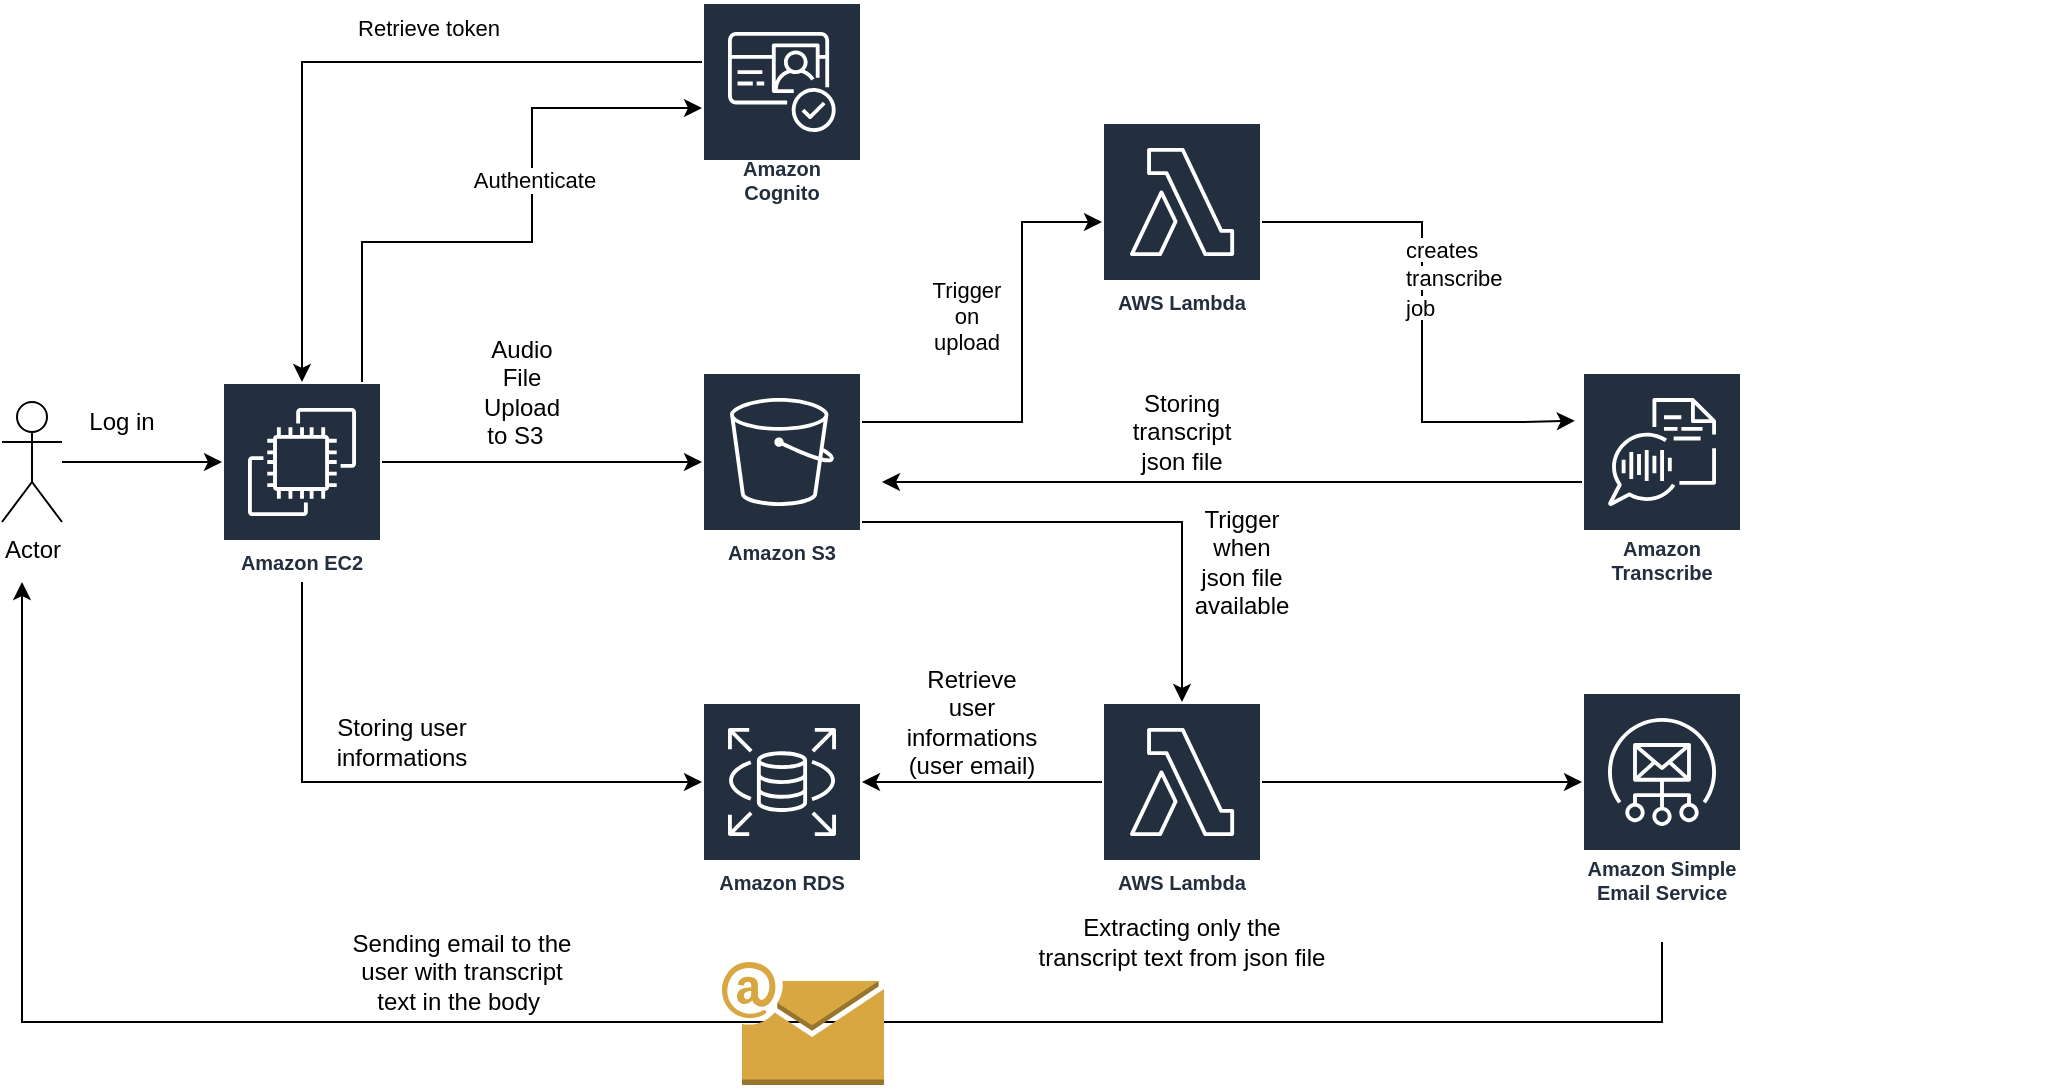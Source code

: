 <mxfile version="15.2.9" type="device"><diagram id="Ht1M8jgEwFfnCIfOTk4-" name="Page-1"><mxGraphModel dx="1483" dy="744" grid="1" gridSize="10" guides="1" tooltips="1" connect="1" arrows="1" fold="1" page="1" pageScale="1" pageWidth="1169" pageHeight="827" math="0" shadow="0"><root><mxCell id="0"/><mxCell id="1" parent="0"/><mxCell id="dEg_c9SC_idip2AH32Oq-13" value="" style="edgeStyle=orthogonalEdgeStyle;rounded=0;orthogonalLoop=1;jettySize=auto;html=1;entryX=0;entryY=0.45;entryDx=0;entryDy=0;entryPerimeter=0;" edge="1" parent="1" source="dEg_c9SC_idip2AH32Oq-2" target="dEg_c9SC_idip2AH32Oq-11"><mxGeometry relative="1" as="geometry"><mxPoint x="280" y="250" as="targetPoint"/><Array as="points"><mxPoint x="240" y="240"/><mxPoint x="240" y="240"/></Array></mxGeometry></mxCell><mxCell id="dEg_c9SC_idip2AH32Oq-37" value="" style="edgeStyle=none;rounded=0;orthogonalLoop=1;jettySize=auto;html=1;" edge="1" parent="1" source="dEg_c9SC_idip2AH32Oq-2"><mxGeometry relative="1" as="geometry"><mxPoint x="360" y="400" as="targetPoint"/><Array as="points"><mxPoint x="160" y="400"/></Array></mxGeometry></mxCell><mxCell id="dEg_c9SC_idip2AH32Oq-2" value="Amazon EC2" style="sketch=0;outlineConnect=0;fontColor=#232F3E;gradientColor=none;strokeColor=#ffffff;fillColor=#232F3E;dashed=0;verticalLabelPosition=middle;verticalAlign=bottom;align=center;html=1;whiteSpace=wrap;fontSize=10;fontStyle=1;spacing=3;shape=mxgraph.aws4.productIcon;prIcon=mxgraph.aws4.ec2;" vertex="1" parent="1"><mxGeometry x="120" y="200" width="80" height="100" as="geometry"/></mxCell><mxCell id="dEg_c9SC_idip2AH32Oq-26" value="" style="rounded=0;orthogonalLoop=1;jettySize=auto;html=1;entryX=-0.045;entryY=0.222;entryDx=0;entryDy=0;entryPerimeter=0;" edge="1" parent="1" source="dEg_c9SC_idip2AH32Oq-3" target="dEg_c9SC_idip2AH32Oq-5"><mxGeometry relative="1" as="geometry"><mxPoint x="790" y="220" as="targetPoint"/><Array as="points"><mxPoint x="720" y="120"/><mxPoint x="720" y="220"/><mxPoint x="770" y="220"/></Array></mxGeometry></mxCell><mxCell id="dEg_c9SC_idip2AH32Oq-3" value="AWS Lambda" style="sketch=0;outlineConnect=0;fontColor=#232F3E;gradientColor=none;strokeColor=#ffffff;fillColor=#232F3E;dashed=0;verticalLabelPosition=middle;verticalAlign=bottom;align=center;html=1;whiteSpace=wrap;fontSize=10;fontStyle=1;spacing=3;shape=mxgraph.aws4.productIcon;prIcon=mxgraph.aws4.lambda;" vertex="1" parent="1"><mxGeometry x="560" y="70" width="80" height="100" as="geometry"/></mxCell><mxCell id="dEg_c9SC_idip2AH32Oq-44" value="" style="edgeStyle=none;rounded=0;orthogonalLoop=1;jettySize=auto;html=1;" edge="1" parent="1" source="dEg_c9SC_idip2AH32Oq-5"><mxGeometry relative="1" as="geometry"><mxPoint x="450" y="250" as="targetPoint"/></mxGeometry></mxCell><mxCell id="dEg_c9SC_idip2AH32Oq-5" value="Amazon Transcribe" style="sketch=0;outlineConnect=0;fontColor=#232F3E;gradientColor=none;strokeColor=#ffffff;fillColor=#232F3E;dashed=0;verticalLabelPosition=middle;verticalAlign=bottom;align=center;html=1;whiteSpace=wrap;fontSize=10;fontStyle=1;spacing=3;shape=mxgraph.aws4.productIcon;prIcon=mxgraph.aws4.transcribe;" vertex="1" parent="1"><mxGeometry x="800" y="195" width="80" height="110" as="geometry"/></mxCell><mxCell id="dEg_c9SC_idip2AH32Oq-23" value="" style="edgeStyle=orthogonalEdgeStyle;rounded=0;orthogonalLoop=1;jettySize=auto;html=1;" edge="1" parent="1" source="dEg_c9SC_idip2AH32Oq-11" target="dEg_c9SC_idip2AH32Oq-3"><mxGeometry relative="1" as="geometry"><mxPoint x="610" y="240" as="targetPoint"/><Array as="points"><mxPoint x="520" y="220"/><mxPoint x="520" y="120"/></Array></mxGeometry></mxCell><mxCell id="dEg_c9SC_idip2AH32Oq-57" value="" style="edgeStyle=orthogonalEdgeStyle;rounded=0;orthogonalLoop=1;jettySize=auto;html=1;" edge="1" parent="1" source="dEg_c9SC_idip2AH32Oq-11" target="dEg_c9SC_idip2AH32Oq-39"><mxGeometry relative="1" as="geometry"><mxPoint x="520" y="245" as="targetPoint"/><Array as="points"><mxPoint x="600" y="270"/></Array></mxGeometry></mxCell><mxCell id="dEg_c9SC_idip2AH32Oq-11" value="Amazon S3" style="sketch=0;outlineConnect=0;fontColor=#232F3E;gradientColor=none;strokeColor=#ffffff;fillColor=#232F3E;dashed=0;verticalLabelPosition=middle;verticalAlign=bottom;align=center;html=1;whiteSpace=wrap;fontSize=10;fontStyle=1;spacing=3;shape=mxgraph.aws4.productIcon;prIcon=mxgraph.aws4.s3;" vertex="1" parent="1"><mxGeometry x="360" y="195" width="80" height="100" as="geometry"/></mxCell><mxCell id="dEg_c9SC_idip2AH32Oq-14" value="Audio File Upload to S3&amp;nbsp;&amp;nbsp;" style="text;html=1;strokeColor=none;fillColor=none;align=center;verticalAlign=middle;whiteSpace=wrap;rounded=0;" vertex="1" parent="1"><mxGeometry x="250" y="195" width="40" height="20" as="geometry"/></mxCell><mxCell id="dEg_c9SC_idip2AH32Oq-16" value="Amazon RDS" style="sketch=0;outlineConnect=0;fontColor=#232F3E;gradientColor=none;strokeColor=#ffffff;fillColor=#232F3E;dashed=0;verticalLabelPosition=middle;verticalAlign=bottom;align=center;html=1;whiteSpace=wrap;fontSize=10;fontStyle=1;spacing=3;shape=mxgraph.aws4.productIcon;prIcon=mxgraph.aws4.rds;" vertex="1" parent="1"><mxGeometry x="360" y="360" width="80" height="100" as="geometry"/></mxCell><mxCell id="dEg_c9SC_idip2AH32Oq-17" value="Amazon Cognito" style="outlineConnect=0;fontColor=#232F3E;gradientColor=none;strokeColor=#ffffff;fillColor=#232F3E;dashed=0;verticalLabelPosition=middle;verticalAlign=bottom;align=center;html=1;whiteSpace=wrap;fontSize=10;fontStyle=1;spacing=3;shape=mxgraph.aws4.productIcon;prIcon=mxgraph.aws4.cognito;" vertex="1" parent="1"><mxGeometry x="360" y="10.003" width="80" height="105.417" as="geometry"/></mxCell><mxCell id="dEg_c9SC_idip2AH32Oq-18" style="edgeStyle=orthogonalEdgeStyle;rounded=0;orthogonalLoop=1;jettySize=auto;html=1;" edge="1" parent="1" source="dEg_c9SC_idip2AH32Oq-17" target="dEg_c9SC_idip2AH32Oq-2"><mxGeometry relative="1" as="geometry"><mxPoint x="160" y="160" as="targetPoint"/><Array as="points"><mxPoint x="160" y="40"/></Array><mxPoint x="225" y="40" as="sourcePoint"/></mxGeometry></mxCell><mxCell id="dEg_c9SC_idip2AH32Oq-19" value="Retrieve token" style="edgeLabel;html=1;align=center;verticalAlign=middle;resizable=0;points=[];" vertex="1" connectable="0" parent="dEg_c9SC_idip2AH32Oq-18"><mxGeometry x="-0.397" y="1" relative="1" as="geometry"><mxPoint x="-29" y="-18" as="offset"/></mxGeometry></mxCell><mxCell id="dEg_c9SC_idip2AH32Oq-20" style="edgeStyle=orthogonalEdgeStyle;rounded=0;orthogonalLoop=1;jettySize=auto;html=1;" edge="1" parent="1" target="dEg_c9SC_idip2AH32Oq-17"><mxGeometry relative="1" as="geometry"><mxPoint x="190" y="200" as="sourcePoint"/><Array as="points"><mxPoint x="190" y="130"/><mxPoint x="275" y="130"/><mxPoint x="275" y="63"/></Array><mxPoint x="280" y="80" as="targetPoint"/></mxGeometry></mxCell><mxCell id="dEg_c9SC_idip2AH32Oq-21" value="Authenticate" style="edgeLabel;html=1;align=center;verticalAlign=middle;resizable=0;points=[];" vertex="1" connectable="0" parent="dEg_c9SC_idip2AH32Oq-20"><mxGeometry x="0.213" y="-1" relative="1" as="geometry"><mxPoint as="offset"/></mxGeometry></mxCell><mxCell id="dEg_c9SC_idip2AH32Oq-24" value="Trigger &lt;br&gt;on &lt;br&gt;upload" style="edgeLabel;html=1;align=center;verticalAlign=middle;resizable=0;points=[];" vertex="1" connectable="0" parent="1"><mxGeometry x="1040" y="400.0" as="geometry"><mxPoint x="-548" y="-233" as="offset"/></mxGeometry></mxCell><mxCell id="dEg_c9SC_idip2AH32Oq-30" value="&lt;span style=&quot;color: rgb(0 , 0 , 0) ; font-family: &amp;#34;helvetica&amp;#34; ; font-size: 11px ; font-style: normal ; font-weight: 400 ; letter-spacing: normal ; text-align: center ; text-indent: 0px ; text-transform: none ; word-spacing: 0px ; background-color: rgb(255 , 255 , 255) ; display: inline ; float: none&quot;&gt;creates &lt;br&gt;transcribe &lt;br&gt;job&lt;/span&gt;" style="text;whiteSpace=wrap;html=1;" vertex="1" parent="1"><mxGeometry x="710" y="120" width="50" height="50" as="geometry"/></mxCell><mxCell id="dEg_c9SC_idip2AH32Oq-33" value="Storing transcript json file" style="text;html=1;strokeColor=none;fillColor=none;align=center;verticalAlign=middle;whiteSpace=wrap;rounded=0;" vertex="1" parent="1"><mxGeometry x="580" y="215" width="40" height="20" as="geometry"/></mxCell><mxCell id="dEg_c9SC_idip2AH32Oq-38" value="Storing user informations" style="text;html=1;strokeColor=none;fillColor=none;align=center;verticalAlign=middle;whiteSpace=wrap;rounded=0;" vertex="1" parent="1"><mxGeometry x="190" y="370" width="40" height="20" as="geometry"/></mxCell><mxCell id="dEg_c9SC_idip2AH32Oq-52" value="" style="edgeStyle=none;rounded=0;orthogonalLoop=1;jettySize=auto;html=1;entryX=1;entryY=0.4;entryDx=0;entryDy=0;entryPerimeter=0;" edge="1" parent="1" target="dEg_c9SC_idip2AH32Oq-16"><mxGeometry relative="1" as="geometry"><mxPoint x="560" y="400" as="sourcePoint"/><mxPoint x="450" y="400" as="targetPoint"/><Array as="points"><mxPoint x="520" y="400"/></Array></mxGeometry></mxCell><mxCell id="dEg_c9SC_idip2AH32Oq-60" value="" style="edgeStyle=orthogonalEdgeStyle;rounded=0;orthogonalLoop=1;jettySize=auto;html=1;" edge="1" parent="1" source="dEg_c9SC_idip2AH32Oq-39"><mxGeometry relative="1" as="geometry"><mxPoint x="800" y="400" as="targetPoint"/><Array as="points"><mxPoint x="720" y="400"/></Array></mxGeometry></mxCell><mxCell id="dEg_c9SC_idip2AH32Oq-39" value="AWS Lambda" style="sketch=0;outlineConnect=0;fontColor=#232F3E;gradientColor=none;strokeColor=#ffffff;fillColor=#232F3E;dashed=0;verticalLabelPosition=middle;verticalAlign=bottom;align=center;html=1;whiteSpace=wrap;fontSize=10;fontStyle=1;spacing=3;shape=mxgraph.aws4.productIcon;prIcon=mxgraph.aws4.lambda;" vertex="1" parent="1"><mxGeometry x="560" y="360" width="80" height="100" as="geometry"/></mxCell><mxCell id="dEg_c9SC_idip2AH32Oq-67" value="" style="edgeStyle=orthogonalEdgeStyle;rounded=0;orthogonalLoop=1;jettySize=auto;html=1;" edge="1" parent="1"><mxGeometry relative="1" as="geometry"><mxPoint x="840" y="480" as="sourcePoint"/><mxPoint x="20" y="300" as="targetPoint"/><Array as="points"><mxPoint x="840" y="520"/><mxPoint x="20" y="520"/></Array></mxGeometry></mxCell><mxCell id="dEg_c9SC_idip2AH32Oq-53" value="Retrieve user informations (user email)" style="text;html=1;strokeColor=none;fillColor=none;align=center;verticalAlign=middle;whiteSpace=wrap;rounded=0;" vertex="1" parent="1"><mxGeometry x="460" y="360" width="70" height="20" as="geometry"/></mxCell><mxCell id="dEg_c9SC_idip2AH32Oq-58" value="Trigger when json file available" style="text;html=1;strokeColor=none;fillColor=none;align=center;verticalAlign=middle;whiteSpace=wrap;rounded=0;" vertex="1" parent="1"><mxGeometry x="610" y="280" width="40" height="20" as="geometry"/></mxCell><mxCell id="dEg_c9SC_idip2AH32Oq-61" value="Extracting only the transcript text from json file" style="text;html=1;strokeColor=none;fillColor=none;align=center;verticalAlign=middle;whiteSpace=wrap;rounded=0;" vertex="1" parent="1"><mxGeometry x="525" y="440" width="150" height="80" as="geometry"/></mxCell><mxCell id="dEg_c9SC_idip2AH32Oq-65" value="" style="edgeStyle=orthogonalEdgeStyle;rounded=0;orthogonalLoop=1;jettySize=auto;html=1;" edge="1" parent="1" source="dEg_c9SC_idip2AH32Oq-62" target="dEg_c9SC_idip2AH32Oq-2"><mxGeometry relative="1" as="geometry"><Array as="points"><mxPoint x="100" y="240"/><mxPoint x="100" y="240"/></Array></mxGeometry></mxCell><mxCell id="dEg_c9SC_idip2AH32Oq-62" value="Actor" style="shape=umlActor;verticalLabelPosition=bottom;verticalAlign=top;html=1;outlineConnect=0;" vertex="1" parent="1"><mxGeometry x="10" y="210" width="30" height="60" as="geometry"/></mxCell><mxCell id="dEg_c9SC_idip2AH32Oq-69" value="Amazon Simple Email Service" style="sketch=0;outlineConnect=0;fontColor=#232F3E;gradientColor=none;strokeColor=#ffffff;fillColor=#232F3E;dashed=0;verticalLabelPosition=middle;verticalAlign=bottom;align=center;html=1;whiteSpace=wrap;fontSize=10;fontStyle=1;spacing=3;shape=mxgraph.aws4.productIcon;prIcon=mxgraph.aws4.simple_email_service;" vertex="1" parent="1"><mxGeometry x="800" y="355" width="80" height="110" as="geometry"/></mxCell><mxCell id="dEg_c9SC_idip2AH32Oq-70" value="" style="outlineConnect=0;dashed=0;verticalLabelPosition=bottom;verticalAlign=top;align=center;html=1;shape=mxgraph.aws3.email;fillColor=#D9A741;gradientColor=none;" vertex="1" parent="1"><mxGeometry x="370" y="490" width="81" height="61.5" as="geometry"/></mxCell><mxCell id="dEg_c9SC_idip2AH32Oq-72" value="Sending email to the user with transcript text in the body&amp;nbsp;" style="text;html=1;strokeColor=none;fillColor=none;align=center;verticalAlign=middle;whiteSpace=wrap;rounded=0;" vertex="1" parent="1"><mxGeometry x="180" y="470" width="120" height="50" as="geometry"/></mxCell><mxCell id="dEg_c9SC_idip2AH32Oq-75" value="Log in" style="text;html=1;strokeColor=none;fillColor=none;align=center;verticalAlign=middle;whiteSpace=wrap;rounded=0;" vertex="1" parent="1"><mxGeometry x="50" y="210" width="40" height="20" as="geometry"/></mxCell></root></mxGraphModel></diagram></mxfile>